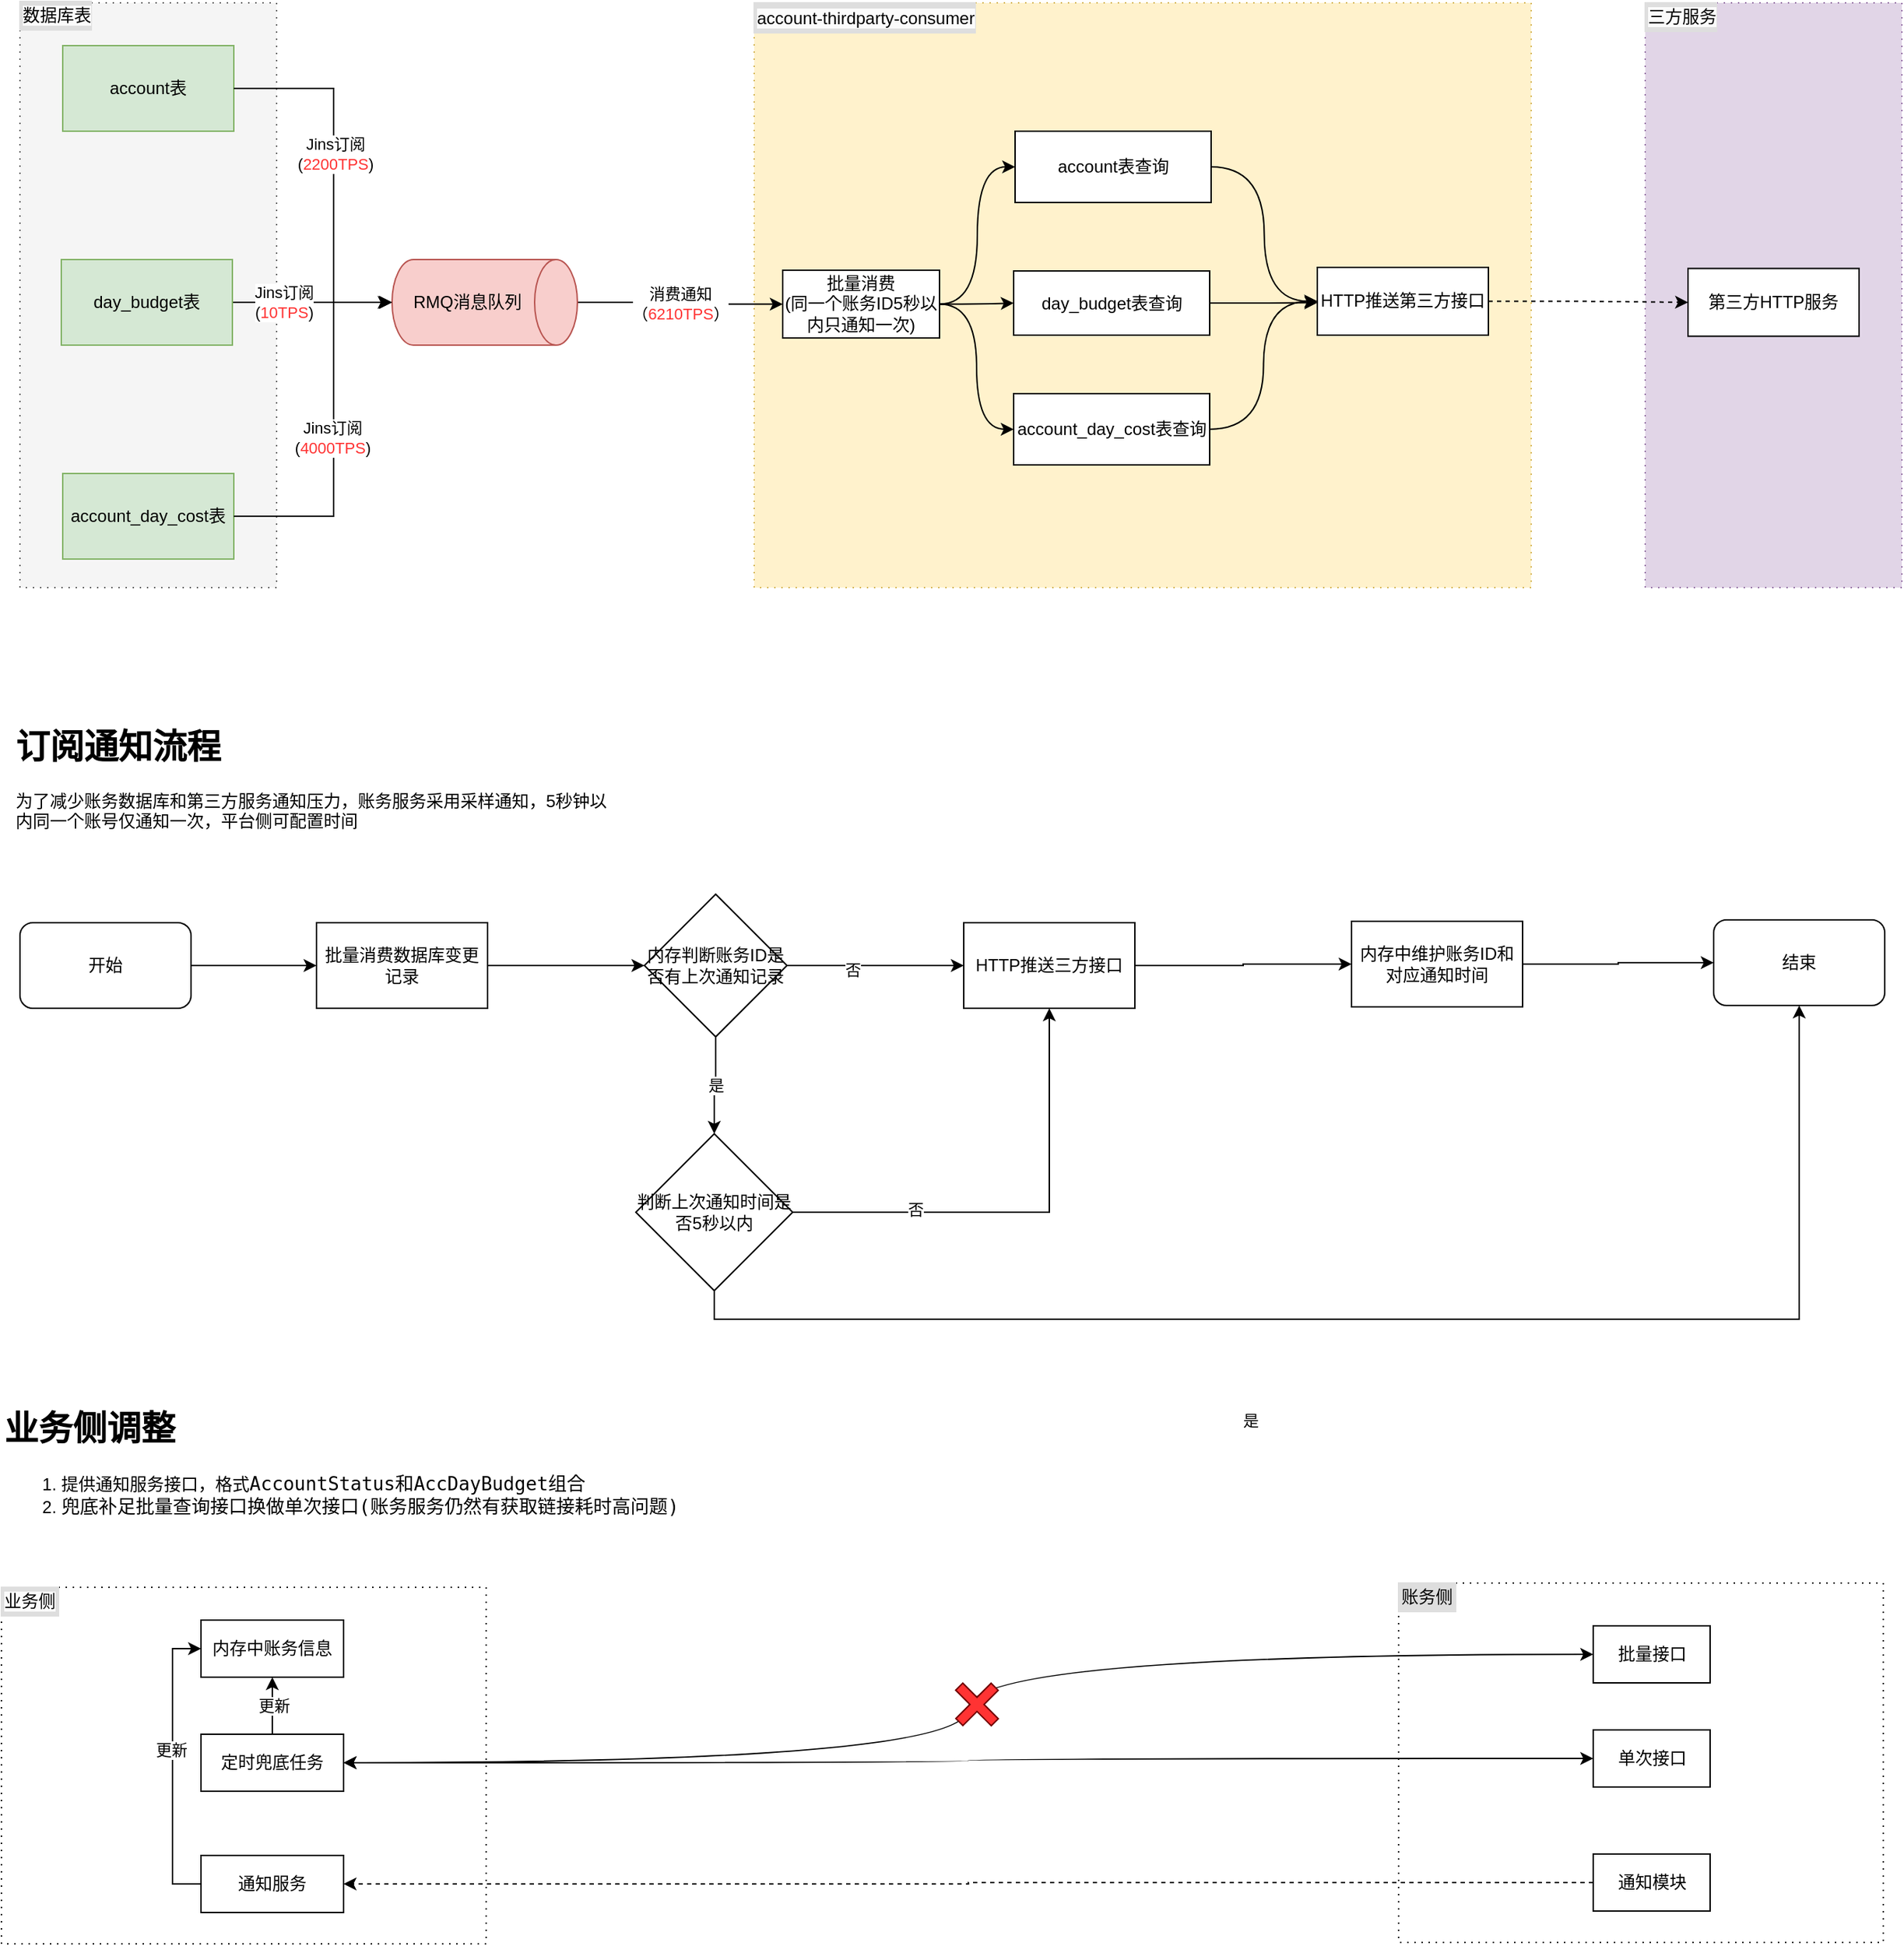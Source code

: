 <mxfile version="26.1.0">
  <diagram name="第 1 页" id="F6PljOLyG9azyLXPhSDL">
    <mxGraphModel dx="1687" dy="895" grid="1" gridSize="10" guides="1" tooltips="1" connect="1" arrows="1" fold="1" page="1" pageScale="1" pageWidth="1654" pageHeight="1169" math="0" shadow="0">
      <root>
        <mxCell id="0" />
        <mxCell id="1" parent="0" />
        <mxCell id="Rp6ea-_ialCVZ0uuq4UE-31" value="" style="rounded=0;whiteSpace=wrap;html=1;dashed=1;dashPattern=1 4;fillColor=#e1d5e7;strokeColor=#9673a6;" parent="1" vertex="1">
          <mxGeometry x="1310" y="90" width="180" height="410" as="geometry" />
        </mxCell>
        <mxCell id="Rp6ea-_ialCVZ0uuq4UE-16" value="" style="rounded=0;whiteSpace=wrap;html=1;dashed=1;dashPattern=1 4;fillColor=#fff2cc;strokeColor=#d6b656;" parent="1" vertex="1">
          <mxGeometry x="685" y="90" width="545" height="410" as="geometry" />
        </mxCell>
        <mxCell id="Rp6ea-_ialCVZ0uuq4UE-14" value="" style="rounded=0;whiteSpace=wrap;html=1;dashed=1;dashPattern=1 4;fillColor=#f5f5f5;fontColor=#333333;strokeColor=#666666;" parent="1" vertex="1">
          <mxGeometry x="170" y="90" width="180" height="410" as="geometry" />
        </mxCell>
        <mxCell id="Rp6ea-_ialCVZ0uuq4UE-1" value="account表" style="rounded=0;whiteSpace=wrap;html=1;fillColor=#d5e8d4;strokeColor=#82b366;" parent="1" vertex="1">
          <mxGeometry x="200" y="120" width="120" height="60" as="geometry" />
        </mxCell>
        <mxCell id="Rp6ea-_ialCVZ0uuq4UE-6" style="edgeStyle=orthogonalEdgeStyle;rounded=0;orthogonalLoop=1;jettySize=auto;html=1;exitX=1;exitY=0.5;exitDx=0;exitDy=0;" parent="1" source="Rp6ea-_ialCVZ0uuq4UE-2" edge="1">
          <mxGeometry relative="1" as="geometry">
            <mxPoint x="430" y="300" as="targetPoint" />
          </mxGeometry>
        </mxCell>
        <mxCell id="Rp6ea-_ialCVZ0uuq4UE-10" value="Jins订阅&lt;br&gt;(&lt;font style=&quot;color: rgb(255, 51, 51);&quot;&gt;10TPS&lt;/font&gt;)" style="edgeLabel;html=1;align=center;verticalAlign=middle;resizable=0;points=[];" parent="Rp6ea-_ialCVZ0uuq4UE-6" vertex="1" connectable="0">
          <mxGeometry x="-0.566" relative="1" as="geometry">
            <mxPoint x="12" as="offset" />
          </mxGeometry>
        </mxCell>
        <mxCell id="Rp6ea-_ialCVZ0uuq4UE-2" value="day_budget表" style="rounded=0;whiteSpace=wrap;html=1;fillColor=#d5e8d4;strokeColor=#82b366;" parent="1" vertex="1">
          <mxGeometry x="199" y="270" width="120" height="60" as="geometry" />
        </mxCell>
        <mxCell id="Rp6ea-_ialCVZ0uuq4UE-3" value="account_day_cost表" style="rounded=0;whiteSpace=wrap;html=1;fillColor=#d5e8d4;strokeColor=#82b366;" parent="1" vertex="1">
          <mxGeometry x="200" y="420" width="120" height="60" as="geometry" />
        </mxCell>
        <mxCell id="Rp6ea-_ialCVZ0uuq4UE-13" value="&lt;div&gt;消费通知&lt;/div&gt;（&lt;font style=&quot;color: rgb(255, 51, 51);&quot;&gt;6210TPS&lt;/font&gt;）" style="edgeStyle=orthogonalEdgeStyle;rounded=0;orthogonalLoop=1;jettySize=auto;html=1;entryX=0;entryY=0.5;entryDx=0;entryDy=0;" parent="1" source="Rp6ea-_ialCVZ0uuq4UE-4" target="Rp6ea-_ialCVZ0uuq4UE-23" edge="1">
          <mxGeometry relative="1" as="geometry">
            <mxPoint x="760" y="300" as="targetPoint" />
          </mxGeometry>
        </mxCell>
        <mxCell id="Rp6ea-_ialCVZ0uuq4UE-4" value="RMQ消息队列" style="shape=cylinder3;whiteSpace=wrap;html=1;boundedLbl=1;backgroundOutline=1;size=15;direction=south;fillColor=#f8cecc;strokeColor=#b85450;" parent="1" vertex="1">
          <mxGeometry x="431" y="270" width="130" height="60" as="geometry" />
        </mxCell>
        <mxCell id="Rp6ea-_ialCVZ0uuq4UE-5" style="edgeStyle=orthogonalEdgeStyle;rounded=0;orthogonalLoop=1;jettySize=auto;html=1;exitX=1;exitY=0.5;exitDx=0;exitDy=0;entryX=0.5;entryY=1;entryDx=0;entryDy=0;entryPerimeter=0;" parent="1" source="Rp6ea-_ialCVZ0uuq4UE-1" target="Rp6ea-_ialCVZ0uuq4UE-4" edge="1">
          <mxGeometry relative="1" as="geometry">
            <Array as="points">
              <mxPoint x="390" y="150" />
              <mxPoint x="390" y="300" />
            </Array>
          </mxGeometry>
        </mxCell>
        <mxCell id="Rp6ea-_ialCVZ0uuq4UE-8" value="Jins订阅&lt;br&gt;(&lt;font style=&quot;color: rgb(255, 51, 51);&quot;&gt;2200TPS&lt;/font&gt;)" style="edgeLabel;html=1;align=center;verticalAlign=middle;resizable=0;points=[];" parent="Rp6ea-_ialCVZ0uuq4UE-5" vertex="1" connectable="0">
          <mxGeometry x="-0.115" y="1" relative="1" as="geometry">
            <mxPoint as="offset" />
          </mxGeometry>
        </mxCell>
        <mxCell id="Rp6ea-_ialCVZ0uuq4UE-7" style="edgeStyle=orthogonalEdgeStyle;rounded=0;orthogonalLoop=1;jettySize=auto;html=1;exitX=1;exitY=0.5;exitDx=0;exitDy=0;entryX=0.5;entryY=1;entryDx=0;entryDy=0;entryPerimeter=0;" parent="1" source="Rp6ea-_ialCVZ0uuq4UE-3" target="Rp6ea-_ialCVZ0uuq4UE-4" edge="1">
          <mxGeometry relative="1" as="geometry">
            <Array as="points">
              <mxPoint x="390" y="450" />
              <mxPoint x="390" y="300" />
            </Array>
          </mxGeometry>
        </mxCell>
        <mxCell id="Rp6ea-_ialCVZ0uuq4UE-11" value="Jins订阅&lt;br&gt;(&lt;font style=&quot;color: rgb(255, 51, 51);&quot;&gt;4000TPS&lt;/font&gt;)" style="edgeLabel;html=1;align=center;verticalAlign=middle;resizable=0;points=[];" parent="Rp6ea-_ialCVZ0uuq4UE-7" vertex="1" connectable="0">
          <mxGeometry x="-0.038" y="1" relative="1" as="geometry">
            <mxPoint as="offset" />
          </mxGeometry>
        </mxCell>
        <mxCell id="Rp6ea-_ialCVZ0uuq4UE-18" value="&lt;span style=&quot;color: rgb(0, 0, 0); font-family: Helvetica; font-size: 12px; font-style: normal; font-variant-ligatures: normal; font-variant-caps: normal; font-weight: 400; letter-spacing: normal; orphans: 2; text-indent: 0px; text-transform: none; widows: 2; word-spacing: 0px; -webkit-text-stroke-width: 0px; white-space: normal; background-color: rgb(251, 251, 251); text-decoration-thickness: initial; text-decoration-style: initial; text-decoration-color: initial; float: none; display: inline !important;&quot;&gt;account-thirdparty-consumer&lt;/span&gt;" style="text;html=1;align=left;verticalAlign=middle;whiteSpace=wrap;rounded=0;fillColor=#DEDEDE;strokeColor=#DEDEDE;fontColor=#333333;" parent="1" vertex="1">
          <mxGeometry x="685" y="90" width="155" height="21" as="geometry" />
        </mxCell>
        <mxCell id="Rp6ea-_ialCVZ0uuq4UE-28" style="edgeStyle=orthogonalEdgeStyle;rounded=0;orthogonalLoop=1;jettySize=auto;html=1;exitX=1;exitY=0.5;exitDx=0;exitDy=0;entryX=0;entryY=0.5;entryDx=0;entryDy=0;curved=1;" parent="1" source="Rp6ea-_ialCVZ0uuq4UE-19" target="Rp6ea-_ialCVZ0uuq4UE-27" edge="1">
          <mxGeometry relative="1" as="geometry" />
        </mxCell>
        <mxCell id="Rp6ea-_ialCVZ0uuq4UE-19" value="account表查询" style="rounded=0;whiteSpace=wrap;html=1;" parent="1" vertex="1">
          <mxGeometry x="868" y="180" width="137.5" height="50" as="geometry" />
        </mxCell>
        <mxCell id="Rp6ea-_ialCVZ0uuq4UE-29" style="edgeStyle=orthogonalEdgeStyle;rounded=0;orthogonalLoop=1;jettySize=auto;html=1;exitX=1;exitY=0.5;exitDx=0;exitDy=0;" parent="1" source="Rp6ea-_ialCVZ0uuq4UE-20" edge="1">
          <mxGeometry relative="1" as="geometry">
            <mxPoint x="1080" y="300.263" as="targetPoint" />
          </mxGeometry>
        </mxCell>
        <mxCell id="Rp6ea-_ialCVZ0uuq4UE-20" value="day_budget表查询" style="rounded=0;whiteSpace=wrap;html=1;" parent="1" vertex="1">
          <mxGeometry x="867" y="278" width="137.5" height="45" as="geometry" />
        </mxCell>
        <mxCell id="Rp6ea-_ialCVZ0uuq4UE-30" style="edgeStyle=orthogonalEdgeStyle;rounded=0;orthogonalLoop=1;jettySize=auto;html=1;exitX=1;exitY=0.5;exitDx=0;exitDy=0;entryX=0;entryY=0.5;entryDx=0;entryDy=0;curved=1;" parent="1" source="Rp6ea-_ialCVZ0uuq4UE-21" target="Rp6ea-_ialCVZ0uuq4UE-27" edge="1">
          <mxGeometry relative="1" as="geometry" />
        </mxCell>
        <mxCell id="Rp6ea-_ialCVZ0uuq4UE-21" value="account_day_cost表查询" style="rounded=0;whiteSpace=wrap;html=1;" parent="1" vertex="1">
          <mxGeometry x="867" y="364" width="137.5" height="50" as="geometry" />
        </mxCell>
        <mxCell id="Rp6ea-_ialCVZ0uuq4UE-24" style="edgeStyle=orthogonalEdgeStyle;rounded=0;orthogonalLoop=1;jettySize=auto;html=1;exitX=1;exitY=0.5;exitDx=0;exitDy=0;entryX=0;entryY=0.5;entryDx=0;entryDy=0;curved=1;strokeWidth=1;" parent="1" source="Rp6ea-_ialCVZ0uuq4UE-23" target="Rp6ea-_ialCVZ0uuq4UE-19" edge="1">
          <mxGeometry relative="1" as="geometry" />
        </mxCell>
        <mxCell id="Rp6ea-_ialCVZ0uuq4UE-25" style="edgeStyle=orthogonalEdgeStyle;rounded=0;orthogonalLoop=1;jettySize=auto;html=1;exitX=1;exitY=0.5;exitDx=0;exitDy=0;entryX=0;entryY=0.5;entryDx=0;entryDy=0;curved=1;" parent="1" source="Rp6ea-_ialCVZ0uuq4UE-23" target="Rp6ea-_ialCVZ0uuq4UE-20" edge="1">
          <mxGeometry relative="1" as="geometry" />
        </mxCell>
        <mxCell id="Rp6ea-_ialCVZ0uuq4UE-26" style="edgeStyle=orthogonalEdgeStyle;rounded=0;orthogonalLoop=1;jettySize=auto;html=1;exitX=1;exitY=0.5;exitDx=0;exitDy=0;entryX=0;entryY=0.5;entryDx=0;entryDy=0;curved=1;" parent="1" source="Rp6ea-_ialCVZ0uuq4UE-23" target="Rp6ea-_ialCVZ0uuq4UE-21" edge="1">
          <mxGeometry relative="1" as="geometry" />
        </mxCell>
        <mxCell id="Rp6ea-_ialCVZ0uuq4UE-23" value="批量消费&lt;br&gt;(同一个账务ID5秒以内只通知一次)" style="rounded=0;whiteSpace=wrap;html=1;" parent="1" vertex="1">
          <mxGeometry x="705" y="277.5" width="110" height="47.5" as="geometry" />
        </mxCell>
        <mxCell id="Rp6ea-_ialCVZ0uuq4UE-34" style="edgeStyle=orthogonalEdgeStyle;rounded=0;orthogonalLoop=1;jettySize=auto;html=1;exitX=1;exitY=0.5;exitDx=0;exitDy=0;entryX=0;entryY=0.5;entryDx=0;entryDy=0;dashed=1;" parent="1" source="Rp6ea-_ialCVZ0uuq4UE-27" target="Rp6ea-_ialCVZ0uuq4UE-32" edge="1">
          <mxGeometry relative="1" as="geometry" />
        </mxCell>
        <mxCell id="Rp6ea-_ialCVZ0uuq4UE-27" value="HTTP推送第三方接口" style="rounded=0;whiteSpace=wrap;html=1;" parent="1" vertex="1">
          <mxGeometry x="1080" y="275.5" width="120" height="47.5" as="geometry" />
        </mxCell>
        <mxCell id="Rp6ea-_ialCVZ0uuq4UE-32" value="第三方HTTP服务" style="rounded=0;whiteSpace=wrap;html=1;" parent="1" vertex="1">
          <mxGeometry x="1340" y="276.25" width="120" height="47.5" as="geometry" />
        </mxCell>
        <mxCell id="Rp6ea-_ialCVZ0uuq4UE-36" value="&lt;span style=&quot;color: rgb(0, 0, 0); font-family: Helvetica; font-size: 12px; font-style: normal; font-variant-ligatures: normal; font-variant-caps: normal; font-weight: 400; letter-spacing: normal; orphans: 2; text-indent: 0px; text-transform: none; widows: 2; word-spacing: 0px; -webkit-text-stroke-width: 0px; white-space: normal; background-color: rgb(251, 251, 251); text-decoration-thickness: initial; text-decoration-style: initial; text-decoration-color: initial; float: none; display: inline !important;&quot;&gt;三方服务&lt;/span&gt;" style="text;html=1;align=left;verticalAlign=middle;whiteSpace=wrap;rounded=0;fillColor=#DEDEDE;strokeColor=#DEDEDE;fontColor=#333333;" parent="1" vertex="1">
          <mxGeometry x="1310" y="90" width="50" height="20" as="geometry" />
        </mxCell>
        <mxCell id="Rp6ea-_ialCVZ0uuq4UE-37" value="&lt;span style=&quot;color: rgb(0, 0, 0); font-family: Helvetica; font-size: 12px; font-style: normal; font-variant-ligatures: normal; font-variant-caps: normal; font-weight: 400; letter-spacing: normal; orphans: 2; text-indent: 0px; text-transform: none; widows: 2; word-spacing: 0px; -webkit-text-stroke-width: 0px; white-space: normal; background-color: rgb(251, 251, 251); text-decoration-thickness: initial; text-decoration-style: initial; text-decoration-color: initial; float: none; display: inline !important;&quot;&gt;数据库表&lt;/span&gt;" style="text;html=1;align=left;verticalAlign=middle;whiteSpace=wrap;rounded=0;fillColor=#DEDEDE;strokeColor=#DEDEDE;fontColor=#333333;" parent="1" vertex="1">
          <mxGeometry x="170" y="89" width="50" height="20" as="geometry" />
        </mxCell>
        <mxCell id="bRiPWG7i6BMq6-Eh8w5--5" value="" style="edgeStyle=orthogonalEdgeStyle;rounded=0;orthogonalLoop=1;jettySize=auto;html=1;exitX=1;exitY=0.5;exitDx=0;exitDy=0;entryX=0;entryY=0.5;entryDx=0;entryDy=0;" edge="1" parent="1" source="bRiPWG7i6BMq6-Eh8w5--16" target="bRiPWG7i6BMq6-Eh8w5--23">
          <mxGeometry relative="1" as="geometry">
            <mxPoint x="528" y="765" as="sourcePoint" />
            <mxPoint x="600" y="765" as="targetPoint" />
          </mxGeometry>
        </mxCell>
        <mxCell id="bRiPWG7i6BMq6-Eh8w5--17" style="edgeStyle=orthogonalEdgeStyle;rounded=0;orthogonalLoop=1;jettySize=auto;html=1;exitX=1;exitY=0.5;exitDx=0;exitDy=0;entryX=0;entryY=0.5;entryDx=0;entryDy=0;" edge="1" parent="1" source="bRiPWG7i6BMq6-Eh8w5--15" target="bRiPWG7i6BMq6-Eh8w5--16">
          <mxGeometry relative="1" as="geometry" />
        </mxCell>
        <mxCell id="bRiPWG7i6BMq6-Eh8w5--15" value="开始" style="rounded=1;whiteSpace=wrap;html=1;" vertex="1" parent="1">
          <mxGeometry x="170" y="735" width="120" height="60" as="geometry" />
        </mxCell>
        <mxCell id="bRiPWG7i6BMq6-Eh8w5--16" value="批量消费数据库变更记录" style="rounded=0;whiteSpace=wrap;html=1;" vertex="1" parent="1">
          <mxGeometry x="378" y="735" width="120" height="60" as="geometry" />
        </mxCell>
        <mxCell id="bRiPWG7i6BMq6-Eh8w5--34" style="edgeStyle=orthogonalEdgeStyle;rounded=0;orthogonalLoop=1;jettySize=auto;html=1;exitX=1;exitY=0.5;exitDx=0;exitDy=0;entryX=0;entryY=0.5;entryDx=0;entryDy=0;" edge="1" parent="1" source="bRiPWG7i6BMq6-Eh8w5--23" target="bRiPWG7i6BMq6-Eh8w5--28">
          <mxGeometry relative="1" as="geometry" />
        </mxCell>
        <mxCell id="bRiPWG7i6BMq6-Eh8w5--38" value="否" style="edgeLabel;html=1;align=center;verticalAlign=middle;resizable=0;points=[];" vertex="1" connectable="0" parent="bRiPWG7i6BMq6-Eh8w5--34">
          <mxGeometry x="-0.257" y="-3" relative="1" as="geometry">
            <mxPoint as="offset" />
          </mxGeometry>
        </mxCell>
        <mxCell id="bRiPWG7i6BMq6-Eh8w5--39" value="是" style="edgeStyle=orthogonalEdgeStyle;rounded=0;orthogonalLoop=1;jettySize=auto;html=1;exitX=0.5;exitY=1;exitDx=0;exitDy=0;entryX=0.5;entryY=0;entryDx=0;entryDy=0;" edge="1" parent="1" source="bRiPWG7i6BMq6-Eh8w5--23" target="bRiPWG7i6BMq6-Eh8w5--27">
          <mxGeometry relative="1" as="geometry" />
        </mxCell>
        <mxCell id="bRiPWG7i6BMq6-Eh8w5--23" value="内存判断账务ID是否有上次通知记录" style="rhombus;whiteSpace=wrap;html=1;" vertex="1" parent="1">
          <mxGeometry x="608" y="715" width="100" height="100" as="geometry" />
        </mxCell>
        <mxCell id="bRiPWG7i6BMq6-Eh8w5--26" value="结束" style="rounded=1;whiteSpace=wrap;html=1;" vertex="1" parent="1">
          <mxGeometry x="1358" y="733" width="120" height="60" as="geometry" />
        </mxCell>
        <mxCell id="bRiPWG7i6BMq6-Eh8w5--40" style="edgeStyle=orthogonalEdgeStyle;rounded=0;orthogonalLoop=1;jettySize=auto;html=1;exitX=1;exitY=0.5;exitDx=0;exitDy=0;entryX=0.5;entryY=1;entryDx=0;entryDy=0;" edge="1" parent="1" source="bRiPWG7i6BMq6-Eh8w5--27" target="bRiPWG7i6BMq6-Eh8w5--28">
          <mxGeometry relative="1" as="geometry" />
        </mxCell>
        <mxCell id="bRiPWG7i6BMq6-Eh8w5--41" value="否" style="edgeLabel;html=1;align=center;verticalAlign=middle;resizable=0;points=[];" vertex="1" connectable="0" parent="bRiPWG7i6BMq6-Eh8w5--40">
          <mxGeometry x="-0.341" y="2" relative="1" as="geometry">
            <mxPoint x="-21" as="offset" />
          </mxGeometry>
        </mxCell>
        <mxCell id="bRiPWG7i6BMq6-Eh8w5--42" style="edgeStyle=orthogonalEdgeStyle;rounded=0;orthogonalLoop=1;jettySize=auto;html=1;exitX=0.5;exitY=1;exitDx=0;exitDy=0;entryX=0.5;entryY=1;entryDx=0;entryDy=0;" edge="1" parent="1" source="bRiPWG7i6BMq6-Eh8w5--27" target="bRiPWG7i6BMq6-Eh8w5--26">
          <mxGeometry relative="1" as="geometry" />
        </mxCell>
        <mxCell id="bRiPWG7i6BMq6-Eh8w5--43" value="是" style="edgeLabel;html=1;align=center;verticalAlign=middle;resizable=0;points=[];" vertex="1" connectable="0" parent="bRiPWG7i6BMq6-Eh8w5--42">
          <mxGeometry x="-0.225" y="-5" relative="1" as="geometry">
            <mxPoint x="8" y="66" as="offset" />
          </mxGeometry>
        </mxCell>
        <mxCell id="bRiPWG7i6BMq6-Eh8w5--27" value="判断上次通知时间是否5秒以内" style="rhombus;whiteSpace=wrap;html=1;" vertex="1" parent="1">
          <mxGeometry x="602" y="883" width="110" height="110" as="geometry" />
        </mxCell>
        <mxCell id="bRiPWG7i6BMq6-Eh8w5--32" value="" style="edgeStyle=orthogonalEdgeStyle;rounded=0;orthogonalLoop=1;jettySize=auto;html=1;" edge="1" parent="1" source="bRiPWG7i6BMq6-Eh8w5--28" target="bRiPWG7i6BMq6-Eh8w5--31">
          <mxGeometry relative="1" as="geometry" />
        </mxCell>
        <mxCell id="bRiPWG7i6BMq6-Eh8w5--28" value="HTTP推送三方接口" style="whiteSpace=wrap;html=1;" vertex="1" parent="1">
          <mxGeometry x="832" y="735" width="120" height="60" as="geometry" />
        </mxCell>
        <mxCell id="bRiPWG7i6BMq6-Eh8w5--37" style="edgeStyle=orthogonalEdgeStyle;rounded=0;orthogonalLoop=1;jettySize=auto;html=1;exitX=1;exitY=0.5;exitDx=0;exitDy=0;entryX=0;entryY=0.5;entryDx=0;entryDy=0;" edge="1" parent="1" source="bRiPWG7i6BMq6-Eh8w5--31" target="bRiPWG7i6BMq6-Eh8w5--26">
          <mxGeometry relative="1" as="geometry" />
        </mxCell>
        <mxCell id="bRiPWG7i6BMq6-Eh8w5--31" value="内存中维护账务ID和对应通知时间" style="whiteSpace=wrap;html=1;" vertex="1" parent="1">
          <mxGeometry x="1104" y="734" width="120" height="60" as="geometry" />
        </mxCell>
        <mxCell id="bRiPWG7i6BMq6-Eh8w5--44" value="&lt;h1 style=&quot;margin-top: 0px;&quot;&gt;订阅通知流程&lt;/h1&gt;&lt;p&gt;为了减少账务数据库和第三方服务通知压力，账务服务采用采样通知，5秒钟以内同一个账号仅通知一次，平台侧可配置时间&lt;/p&gt;" style="text;html=1;whiteSpace=wrap;overflow=hidden;rounded=0;" vertex="1" parent="1">
          <mxGeometry x="165" y="591" width="420" height="95" as="geometry" />
        </mxCell>
        <mxCell id="bRiPWG7i6BMq6-Eh8w5--45" value="" style="rounded=0;whiteSpace=wrap;html=1;dashed=1;dashPattern=1 4;" vertex="1" parent="1">
          <mxGeometry x="157" y="1201" width="340" height="250" as="geometry" />
        </mxCell>
        <mxCell id="bRiPWG7i6BMq6-Eh8w5--47" value="&lt;span style=&quot;color: rgb(0, 0, 0); font-family: Helvetica; font-size: 12px; font-style: normal; font-variant-ligatures: normal; font-variant-caps: normal; font-weight: 400; letter-spacing: normal; orphans: 2; text-indent: 0px; text-transform: none; widows: 2; word-spacing: 0px; -webkit-text-stroke-width: 0px; white-space: normal; background-color: rgb(251, 251, 251); text-decoration-thickness: initial; text-decoration-style: initial; text-decoration-color: initial; float: none; display: inline !important;&quot;&gt;业务侧&lt;/span&gt;" style="text;html=1;align=left;verticalAlign=middle;whiteSpace=wrap;rounded=0;fillColor=#DEDEDE;strokeColor=#DEDEDE;fontColor=#333333;" vertex="1" parent="1">
          <mxGeometry x="157" y="1201" width="40" height="20" as="geometry" />
        </mxCell>
        <mxCell id="bRiPWG7i6BMq6-Eh8w5--50" value="" style="rounded=0;whiteSpace=wrap;html=1;dashed=1;dashPattern=1 4;" vertex="1" parent="1">
          <mxGeometry x="1137" y="1198" width="340" height="252" as="geometry" />
        </mxCell>
        <mxCell id="bRiPWG7i6BMq6-Eh8w5--51" value="&lt;font color=&quot;#000000&quot;&gt;账务侧&lt;/font&gt;" style="text;html=1;align=left;verticalAlign=middle;whiteSpace=wrap;rounded=0;fillColor=#DEDEDE;strokeColor=#DEDEDE;fontColor=#333333;" vertex="1" parent="1">
          <mxGeometry x="1137" y="1198" width="40" height="20" as="geometry" />
        </mxCell>
        <mxCell id="bRiPWG7i6BMq6-Eh8w5--57" style="edgeStyle=orthogonalEdgeStyle;rounded=0;orthogonalLoop=1;jettySize=auto;html=1;exitX=1;exitY=0.5;exitDx=0;exitDy=0;curved=1;endArrow=classic;endFill=1;startArrow=classic;startFill=1;" edge="1" parent="1" source="bRiPWG7i6BMq6-Eh8w5--52" target="bRiPWG7i6BMq6-Eh8w5--56">
          <mxGeometry relative="1" as="geometry" />
        </mxCell>
        <mxCell id="bRiPWG7i6BMq6-Eh8w5--58" style="edgeStyle=orthogonalEdgeStyle;rounded=0;orthogonalLoop=1;jettySize=auto;html=1;" edge="1" parent="1" source="bRiPWG7i6BMq6-Eh8w5--52" target="bRiPWG7i6BMq6-Eh8w5--53">
          <mxGeometry relative="1" as="geometry" />
        </mxCell>
        <mxCell id="bRiPWG7i6BMq6-Eh8w5--70" value="更新" style="edgeLabel;html=1;align=center;verticalAlign=middle;resizable=0;points=[];" vertex="1" connectable="0" parent="bRiPWG7i6BMq6-Eh8w5--58">
          <mxGeometry x="-0.012" y="-1" relative="1" as="geometry">
            <mxPoint as="offset" />
          </mxGeometry>
        </mxCell>
        <mxCell id="bRiPWG7i6BMq6-Eh8w5--52" value="定时兜底任务" style="rounded=0;whiteSpace=wrap;html=1;" vertex="1" parent="1">
          <mxGeometry x="297" y="1304" width="100" height="40" as="geometry" />
        </mxCell>
        <mxCell id="bRiPWG7i6BMq6-Eh8w5--53" value="内存中账务信息" style="rounded=0;whiteSpace=wrap;html=1;" vertex="1" parent="1">
          <mxGeometry x="297" y="1224" width="100" height="40" as="geometry" />
        </mxCell>
        <mxCell id="bRiPWG7i6BMq6-Eh8w5--61" style="edgeStyle=orthogonalEdgeStyle;rounded=0;orthogonalLoop=1;jettySize=auto;html=1;exitX=0;exitY=0.5;exitDx=0;exitDy=0;entryX=0;entryY=0.5;entryDx=0;entryDy=0;" edge="1" parent="1" source="bRiPWG7i6BMq6-Eh8w5--54" target="bRiPWG7i6BMq6-Eh8w5--53">
          <mxGeometry relative="1" as="geometry" />
        </mxCell>
        <mxCell id="bRiPWG7i6BMq6-Eh8w5--71" value="更新" style="edgeLabel;html=1;align=center;verticalAlign=middle;resizable=0;points=[];" vertex="1" connectable="0" parent="bRiPWG7i6BMq6-Eh8w5--61">
          <mxGeometry x="0.114" y="1" relative="1" as="geometry">
            <mxPoint as="offset" />
          </mxGeometry>
        </mxCell>
        <mxCell id="bRiPWG7i6BMq6-Eh8w5--54" value="通知服务" style="rounded=0;whiteSpace=wrap;html=1;" vertex="1" parent="1">
          <mxGeometry x="297" y="1389" width="100" height="40" as="geometry" />
        </mxCell>
        <mxCell id="bRiPWG7i6BMq6-Eh8w5--63" style="edgeStyle=orthogonalEdgeStyle;rounded=0;orthogonalLoop=1;jettySize=auto;html=1;exitX=0;exitY=0.5;exitDx=0;exitDy=0;entryX=1;entryY=0.5;entryDx=0;entryDy=0;curved=1;startArrow=classic;startFill=1;" edge="1" parent="1" source="bRiPWG7i6BMq6-Eh8w5--55" target="bRiPWG7i6BMq6-Eh8w5--52">
          <mxGeometry relative="1" as="geometry" />
        </mxCell>
        <mxCell id="bRiPWG7i6BMq6-Eh8w5--55" value="批量接口" style="rounded=0;whiteSpace=wrap;html=1;" vertex="1" parent="1">
          <mxGeometry x="1273.5" y="1228" width="82" height="40" as="geometry" />
        </mxCell>
        <mxCell id="bRiPWG7i6BMq6-Eh8w5--56" value="单次接口" style="rounded=0;whiteSpace=wrap;html=1;" vertex="1" parent="1">
          <mxGeometry x="1273.5" y="1301" width="82" height="40" as="geometry" />
        </mxCell>
        <mxCell id="bRiPWG7i6BMq6-Eh8w5--60" style="edgeStyle=orthogonalEdgeStyle;rounded=0;orthogonalLoop=1;jettySize=auto;html=1;exitX=0;exitY=0.5;exitDx=0;exitDy=0;entryX=1;entryY=0.5;entryDx=0;entryDy=0;dashed=1;" edge="1" parent="1" source="bRiPWG7i6BMq6-Eh8w5--59" target="bRiPWG7i6BMq6-Eh8w5--54">
          <mxGeometry relative="1" as="geometry" />
        </mxCell>
        <mxCell id="bRiPWG7i6BMq6-Eh8w5--59" value="通知模块" style="rounded=0;whiteSpace=wrap;html=1;" vertex="1" parent="1">
          <mxGeometry x="1273.5" y="1388" width="82" height="40" as="geometry" />
        </mxCell>
        <mxCell id="bRiPWG7i6BMq6-Eh8w5--66" value="" style="shape=cross;whiteSpace=wrap;html=1;rotation=45;fillColor=#FF3333;fontColor=#ffffff;strokeColor=#6F0000;" vertex="1" parent="1">
          <mxGeometry x="823.64" y="1265.6" width="35.28" height="35" as="geometry" />
        </mxCell>
        <mxCell id="bRiPWG7i6BMq6-Eh8w5--72" value="&lt;h1 style=&quot;margin-top: 0px;&quot;&gt;业务侧调整&lt;/h1&gt;&lt;p&gt;&lt;/p&gt;&lt;ol&gt;&lt;li&gt;提供通知服务接口，格式&lt;span style=&quot;background-color: rgb(255, 255, 255); font-family: &amp;quot;JetBrains Mono&amp;quot;, monospace; font-size: 9.8pt; color: light-dark(rgb(0, 0, 0), rgb(255, 255, 255));&quot;&gt;AccountStatus和&lt;/span&gt;&lt;span style=&quot;background-color: rgb(255, 255, 255); font-family: &amp;quot;JetBrains Mono&amp;quot;, monospace; font-size: 9.8pt; color: light-dark(rgb(0, 0, 0), rgb(255, 255, 255));&quot;&gt;AccDayBudget组合&lt;/span&gt;&lt;/li&gt;&lt;li&gt;&lt;span style=&quot;background-color: rgb(255, 255, 255); font-family: &amp;quot;JetBrains Mono&amp;quot;, monospace; font-size: 9.8pt; color: light-dark(rgb(0, 0, 0), rgb(255, 255, 255));&quot;&gt;兜底补足批量查询接口换做单次接口(账务服务仍然有获取链接耗时高问题)&lt;/span&gt;&lt;/li&gt;&lt;/ol&gt;&lt;p&gt;&lt;/p&gt;" style="text;html=1;whiteSpace=wrap;overflow=hidden;rounded=0;" vertex="1" parent="1">
          <mxGeometry x="157" y="1069" width="493" height="121" as="geometry" />
        </mxCell>
      </root>
    </mxGraphModel>
  </diagram>
</mxfile>
